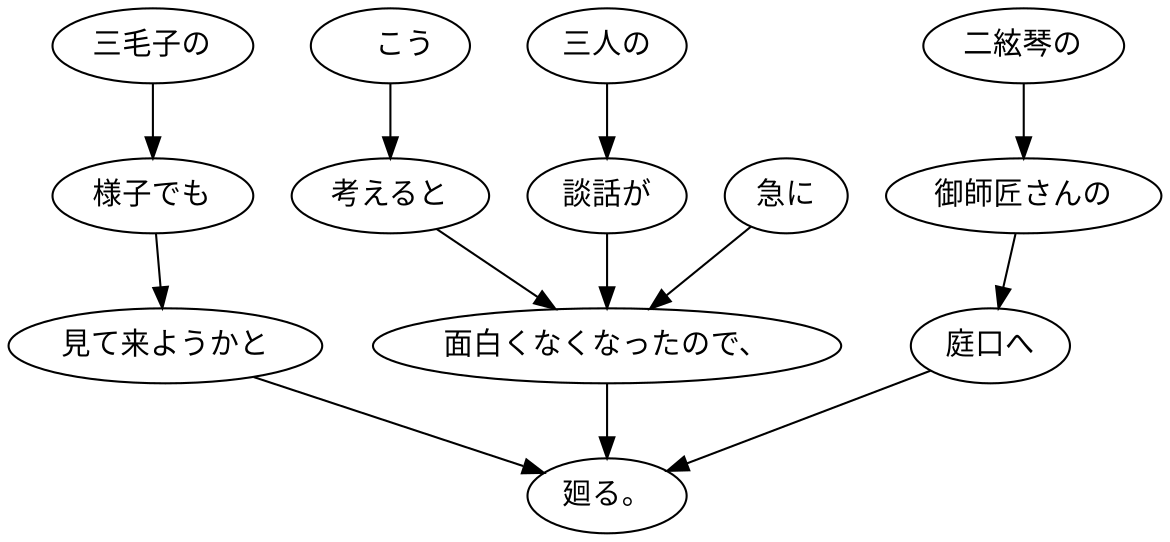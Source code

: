 digraph graph1259 {
	node0 [label="　こう"];
	node1 [label="考えると"];
	node2 [label="急に"];
	node3 [label="三人の"];
	node4 [label="談話が"];
	node5 [label="面白くなくなったので、"];
	node6 [label="三毛子の"];
	node7 [label="様子でも"];
	node8 [label="見て来ようかと"];
	node9 [label="二絃琴の"];
	node10 [label="御師匠さんの"];
	node11 [label="庭口へ"];
	node12 [label="廻る。"];
	node0 -> node1;
	node1 -> node5;
	node2 -> node5;
	node3 -> node4;
	node4 -> node5;
	node5 -> node12;
	node6 -> node7;
	node7 -> node8;
	node8 -> node12;
	node9 -> node10;
	node10 -> node11;
	node11 -> node12;
}
